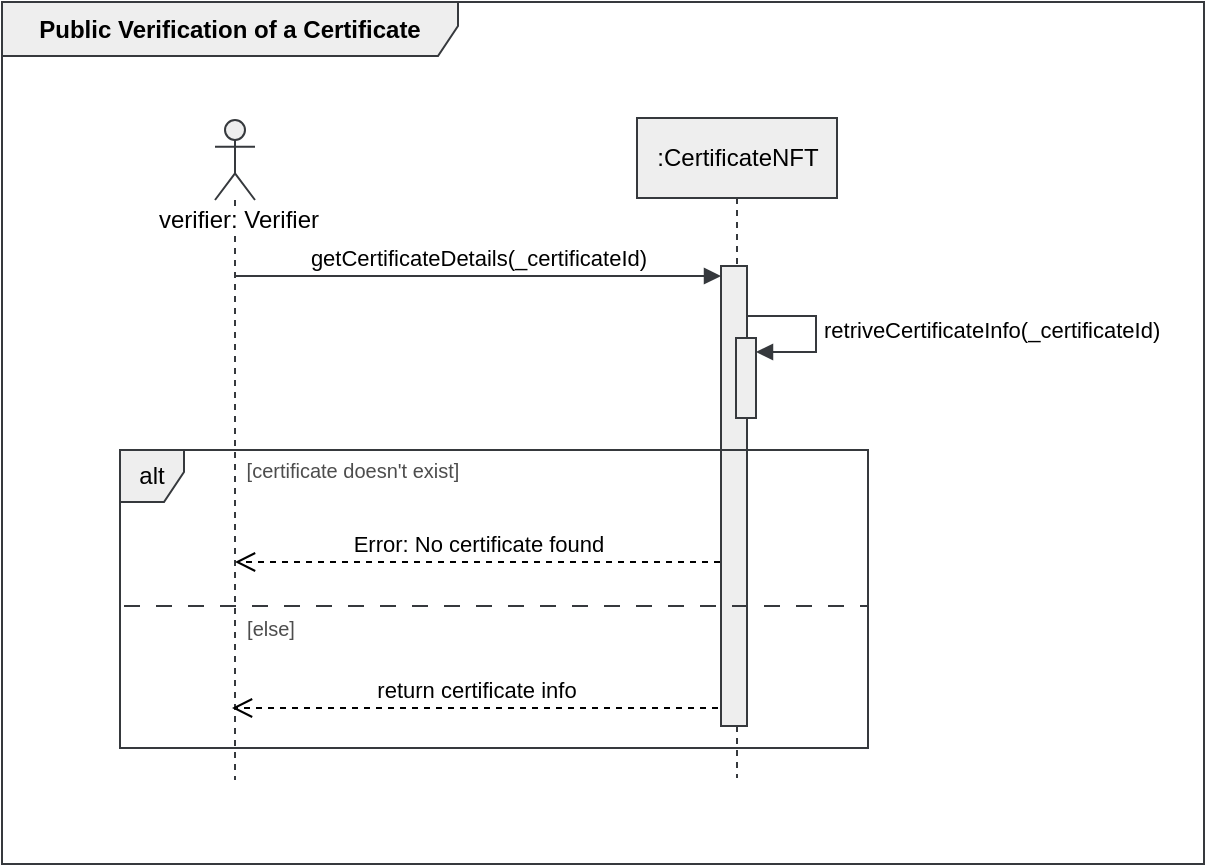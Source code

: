 <mxfile version="28.0.6">
  <diagram name="Page-1" id="J0jDcTdTuW3iA6Uvwu4c">
    <mxGraphModel dx="763" dy="456" grid="0" gridSize="10" guides="1" tooltips="1" connect="1" arrows="1" fold="1" page="1" pageScale="1" pageWidth="850" pageHeight="1100" background="#FFFFFF" math="0" shadow="0">
      <root>
        <mxCell id="0" />
        <mxCell id="1" parent="0" />
        <mxCell id="Pph7oQHx4fXSbqczSDpd-2" value="" style="shape=umlLifeline;perimeter=lifelinePerimeter;whiteSpace=wrap;html=1;container=1;dropTarget=0;collapsible=0;recursiveResize=0;outlineConnect=0;portConstraint=eastwest;newEdgeStyle={&quot;curved&quot;:0,&quot;rounded&quot;:0};participant=umlActor;fillColor=#eeeeee;strokeColor=#36393d;fontColor=light-dark(#000000,#000000);" parent="1" vertex="1">
          <mxGeometry x="124.5" y="76" width="20" height="330" as="geometry" />
        </mxCell>
        <mxCell id="Pph7oQHx4fXSbqczSDpd-3" value=":CertificateNFT" style="shape=umlLifeline;perimeter=lifelinePerimeter;whiteSpace=wrap;html=1;container=1;dropTarget=0;collapsible=0;recursiveResize=0;outlineConnect=0;portConstraint=eastwest;newEdgeStyle={&quot;curved&quot;:0,&quot;rounded&quot;:0};fillColor=#eeeeee;strokeColor=#36393d;fontColor=light-dark(#000000,#000000);" parent="1" vertex="1">
          <mxGeometry x="335.5" y="75" width="100" height="330" as="geometry" />
        </mxCell>
        <mxCell id="Pph7oQHx4fXSbqczSDpd-10" value="" style="html=1;points=[[0,0,0,0,5],[0,1,0,0,-5],[1,0,0,0,5],[1,1,0,0,-5]];perimeter=orthogonalPerimeter;outlineConnect=0;targetShapes=umlLifeline;portConstraint=eastwest;newEdgeStyle={&quot;curved&quot;:0,&quot;rounded&quot;:0};fillColor=#eeeeee;strokeColor=#36393d;fontColor=light-dark(#000000,#000000);" parent="Pph7oQHx4fXSbqczSDpd-3" vertex="1">
          <mxGeometry x="42" y="74" width="13" height="230" as="geometry" />
        </mxCell>
        <mxCell id="Pph7oQHx4fXSbqczSDpd-13" value="" style="html=1;points=[[0,0,0,0,5],[0,1,0,0,-5],[1,0,0,0,5],[1,1,0,0,-5]];perimeter=orthogonalPerimeter;outlineConnect=0;targetShapes=umlLifeline;portConstraint=eastwest;newEdgeStyle={&quot;curved&quot;:0,&quot;rounded&quot;:0};fillColor=#eeeeee;strokeColor=#36393d;fontColor=light-dark(#000000,#000000);" parent="Pph7oQHx4fXSbqczSDpd-3" vertex="1">
          <mxGeometry x="49.5" y="110" width="10" height="40" as="geometry" />
        </mxCell>
        <mxCell id="Pph7oQHx4fXSbqczSDpd-14" value="retriveCertificateInfo(_certificateId)" style="html=1;align=left;spacingLeft=2;endArrow=block;rounded=0;edgeStyle=orthogonalEdgeStyle;curved=0;rounded=0;fillColor=#eeeeee;strokeColor=#36393d;fontColor=light-dark(#000000,#000000);labelBackgroundColor=none;" parent="Pph7oQHx4fXSbqczSDpd-3" target="Pph7oQHx4fXSbqczSDpd-13" edge="1">
          <mxGeometry x="-0.003" relative="1" as="geometry">
            <mxPoint x="54.5" y="99" as="sourcePoint" />
            <Array as="points">
              <mxPoint x="89.5" y="99" />
              <mxPoint x="89.5" y="117" />
            </Array>
            <mxPoint as="offset" />
          </mxGeometry>
        </mxCell>
        <mxCell id="Pph7oQHx4fXSbqczSDpd-11" value="getCertificateDetails(_certificateId)" style="html=1;verticalAlign=bottom;endArrow=block;curved=0;rounded=0;entryX=0;entryY=0;entryDx=0;entryDy=5;fillColor=#eeeeee;strokeColor=#36393d;fontColor=light-dark(#000000,#000000);labelBackgroundColor=none;" parent="1" source="Pph7oQHx4fXSbqczSDpd-2" target="Pph7oQHx4fXSbqczSDpd-10" edge="1">
          <mxGeometry x="-0.002" relative="1" as="geometry">
            <mxPoint x="307.5" y="150" as="sourcePoint" />
            <mxPoint as="offset" />
          </mxGeometry>
        </mxCell>
        <mxCell id="Pph7oQHx4fXSbqczSDpd-23" value="&lt;span class=&quot;notion-enable-hover&quot; data-token-index=&quot;0&quot; style=&quot;font-weight:600&quot;&gt;Public Verification of a Certificate&lt;/span&gt;" style="shape=umlFrame;whiteSpace=wrap;html=1;pointerEvents=0;width=228;height=27;fillColor=#eeeeee;strokeColor=#36393d;fontColor=light-dark(#000000,#000000);" parent="1" vertex="1">
          <mxGeometry x="18" y="17" width="601" height="431" as="geometry" />
        </mxCell>
        <mxCell id="Pph7oQHx4fXSbqczSDpd-26" value="alt" style="shape=umlFrame;whiteSpace=wrap;html=1;pointerEvents=0;width=32;height=26;fillColor=#eeeeee;strokeColor=#36393d;fontColor=light-dark(#000000,#000000);" parent="1" vertex="1">
          <mxGeometry x="77" y="241" width="374" height="149" as="geometry" />
        </mxCell>
        <mxCell id="Pph7oQHx4fXSbqczSDpd-27" value="" style="line;strokeWidth=1;fillColor=#eeeeee;align=left;verticalAlign=middle;spacingTop=-1;spacingLeft=3;spacingRight=3;rotatable=0;labelPosition=right;points=[];portConstraint=eastwest;strokeColor=#36393d;dashed=1;dashPattern=8 8;fontColor=light-dark(#000000,#000000);" parent="1" vertex="1">
          <mxGeometry x="79" y="315" width="372" height="8" as="geometry" />
        </mxCell>
        <mxCell id="Pph7oQHx4fXSbqczSDpd-29" value="[certificate doesn&#39;t exist]" style="text;align=center;verticalAlign=middle;resizable=0;points=[];autosize=1;fillColor=none;html=1;fontSize=10;fontColor=#4D4D4D;" parent="1" vertex="1">
          <mxGeometry x="131" y="239" width="124" height="24" as="geometry" />
        </mxCell>
        <mxCell id="Pph7oQHx4fXSbqczSDpd-31" value="Error: No certificate found" style="html=1;verticalAlign=bottom;endArrow=open;dashed=1;endSize=8;curved=0;rounded=0;strokeColor=light-dark(#000000,#000000);labelBackgroundColor=none;fontColor=light-dark(#000000,#000000);" parent="1" target="Pph7oQHx4fXSbqczSDpd-2" edge="1">
          <mxGeometry relative="1" as="geometry">
            <mxPoint x="377" y="297" as="sourcePoint" />
            <mxPoint x="297" y="297" as="targetPoint" />
          </mxGeometry>
        </mxCell>
        <mxCell id="Pph7oQHx4fXSbqczSDpd-39" value="verifier: Verifier" style="text;html=1;align=center;verticalAlign=middle;resizable=0;points=[];autosize=1;strokeColor=none;fillColor=none;labelBackgroundColor=default;" parent="1" vertex="1">
          <mxGeometry x="86.5" y="113" width="98" height="26" as="geometry" />
        </mxCell>
        <mxCell id="SJ6oFp_qbqLfnNsgaZ8e-1" value="return certificate info" style="html=1;verticalAlign=bottom;endArrow=open;dashed=1;endSize=8;curved=0;rounded=0;strokeColor=light-dark(#000000,#000000);labelBackgroundColor=none;fontColor=light-dark(#000000,#000000);" parent="1" edge="1">
          <mxGeometry relative="1" as="geometry">
            <mxPoint x="376" y="370" as="sourcePoint" />
            <mxPoint x="133" y="370" as="targetPoint" />
          </mxGeometry>
        </mxCell>
        <mxCell id="SJ6oFp_qbqLfnNsgaZ8e-2" value="[else]" style="text;align=center;verticalAlign=middle;resizable=0;points=[];autosize=1;fillColor=none;html=1;fontSize=10;fontColor=#4D4D4D;" parent="1" vertex="1">
          <mxGeometry x="131" y="318" width="42" height="24" as="geometry" />
        </mxCell>
      </root>
    </mxGraphModel>
  </diagram>
</mxfile>
